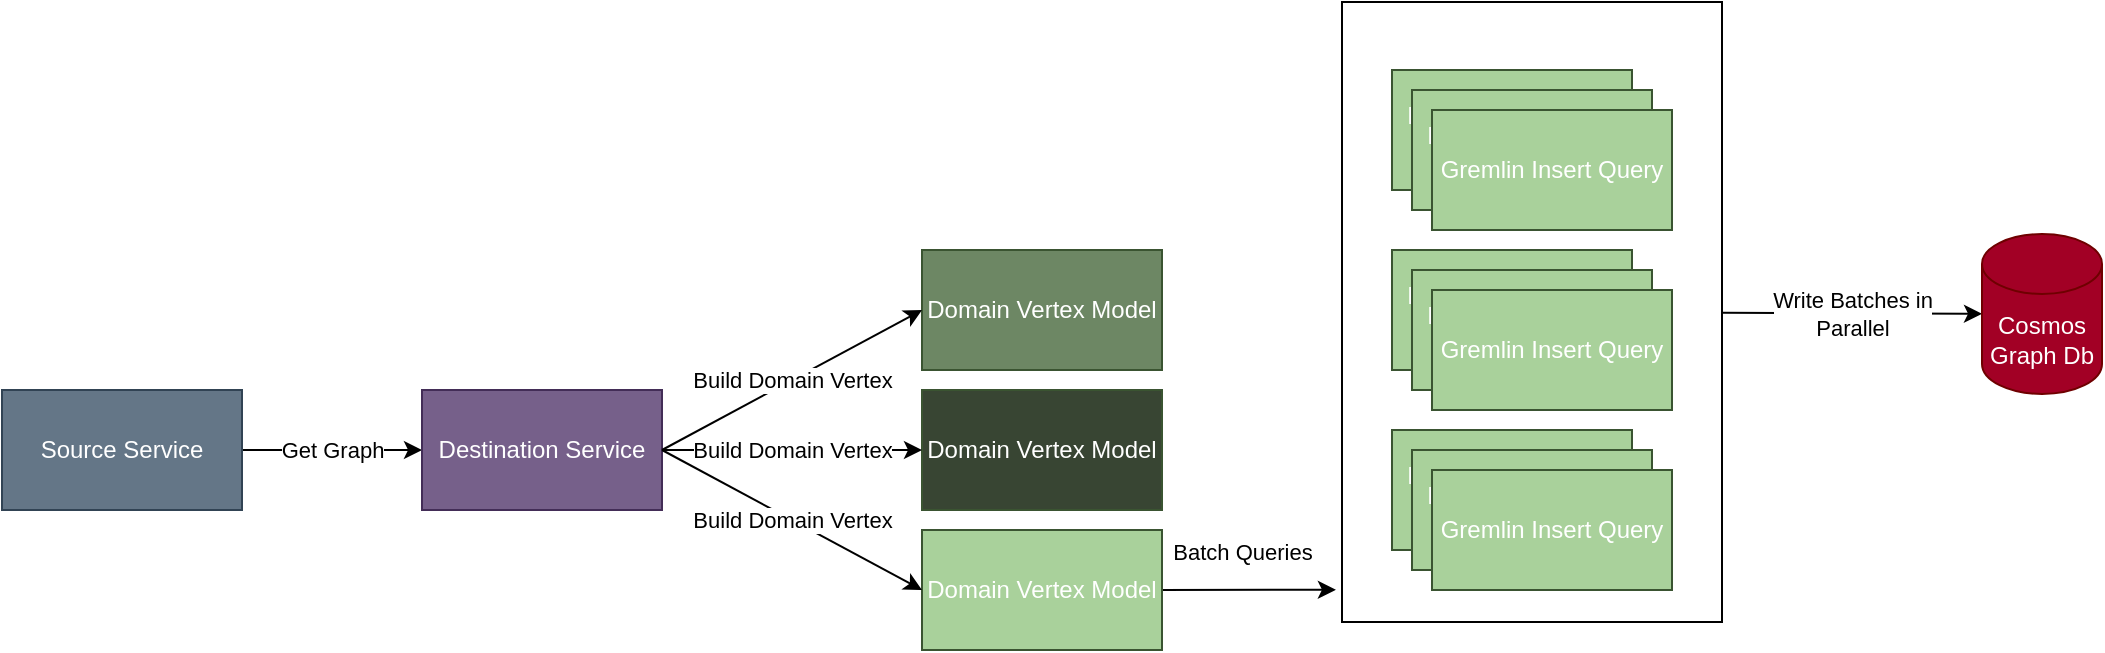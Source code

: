 <mxfile>
    <diagram id="-j3PM6E3SZjeZZPbygQz" name="Page-1">
        <mxGraphModel dx="943" dy="778" grid="1" gridSize="10" guides="1" tooltips="1" connect="1" arrows="1" fold="1" page="1" pageScale="1" pageWidth="1100" pageHeight="850" math="0" shadow="0">
            <root>
                <mxCell id="0"/>
                <mxCell id="1" parent="0"/>
                <mxCell id="27" value="Write Batches in &lt;br&gt;Parallel" style="edgeStyle=none;html=1;" parent="1" source="25" target="20" edge="1">
                    <mxGeometry relative="1" as="geometry"/>
                </mxCell>
                <mxCell id="25" value="" style="rounded=0;whiteSpace=wrap;html=1;fillColor=none;" parent="1" vertex="1">
                    <mxGeometry x="680" y="185" width="190" height="310" as="geometry"/>
                </mxCell>
                <mxCell id="21" value="Get Graph" style="edgeStyle=none;html=1;" parent="1" source="2" target="3" edge="1">
                    <mxGeometry relative="1" as="geometry"/>
                </mxCell>
                <mxCell id="2" value="Source Service" style="rounded=0;whiteSpace=wrap;html=1;fillColor=#647687;fontColor=#ffffff;strokeColor=#314354;" parent="1" vertex="1">
                    <mxGeometry x="10" y="379" width="120" height="60" as="geometry"/>
                </mxCell>
                <mxCell id="3" value="Destination Service" style="rounded=0;whiteSpace=wrap;html=1;fillColor=#76608a;fontColor=#ffffff;strokeColor=#432D57;" parent="1" vertex="1">
                    <mxGeometry x="220" y="379" width="120" height="60" as="geometry"/>
                </mxCell>
                <mxCell id="26" value="Batch Queries&lt;br&gt;" style="edgeStyle=none;html=1;entryX=-0.016;entryY=0.948;entryDx=0;entryDy=0;exitX=1;exitY=0.5;exitDx=0;exitDy=0;entryPerimeter=0;" parent="1" source="6" target="25" edge="1">
                    <mxGeometry x="-0.079" y="19" relative="1" as="geometry">
                        <mxPoint as="offset"/>
                    </mxGeometry>
                </mxCell>
                <mxCell id="4" value="Domain Vertex Model" style="rounded=0;whiteSpace=wrap;html=1;fillColor=#6d8764;fontColor=#ffffff;strokeColor=#3A5431;" parent="1" vertex="1">
                    <mxGeometry x="470" y="309" width="120" height="60" as="geometry"/>
                </mxCell>
                <mxCell id="5" value="Domain Vertex Model" style="rounded=0;whiteSpace=wrap;html=1;fillColor=#384533;fontColor=#ffffff;strokeColor=#3A5431;" parent="1" vertex="1">
                    <mxGeometry x="470" y="379" width="120" height="60" as="geometry"/>
                </mxCell>
                <mxCell id="6" value="Domain Vertex Model" style="rounded=0;whiteSpace=wrap;html=1;fillColor=#A9D19B;fontColor=#ffffff;strokeColor=#3A5431;" parent="1" vertex="1">
                    <mxGeometry x="470" y="449" width="120" height="60" as="geometry"/>
                </mxCell>
                <mxCell id="8" value="Destination Domain Vertex" style="rounded=0;whiteSpace=wrap;html=1;fillColor=#A9D19B;fontColor=#ffffff;strokeColor=#3A5431;" parent="1" vertex="1">
                    <mxGeometry x="705" y="219" width="120" height="60" as="geometry"/>
                </mxCell>
                <mxCell id="9" value="Destination Domain Vertex" style="rounded=0;whiteSpace=wrap;html=1;fillColor=#A9D19B;fontColor=#ffffff;strokeColor=#3A5431;" parent="1" vertex="1">
                    <mxGeometry x="715" y="229" width="120" height="60" as="geometry"/>
                </mxCell>
                <mxCell id="10" value="Gremlin Insert Query" style="rounded=0;whiteSpace=wrap;html=1;fillColor=#A9D19B;fontColor=#ffffff;strokeColor=#3A5431;" parent="1" vertex="1">
                    <mxGeometry x="725" y="239" width="120" height="60" as="geometry"/>
                </mxCell>
                <mxCell id="11" value="Destination Domain Vertex" style="rounded=0;whiteSpace=wrap;html=1;fillColor=#A9D19B;fontColor=#ffffff;strokeColor=#3A5431;" parent="1" vertex="1">
                    <mxGeometry x="705" y="309" width="120" height="60" as="geometry"/>
                </mxCell>
                <mxCell id="12" value="Destination Domain Vertex" style="rounded=0;whiteSpace=wrap;html=1;fillColor=#A9D19B;fontColor=#ffffff;strokeColor=#3A5431;" parent="1" vertex="1">
                    <mxGeometry x="715" y="319" width="120" height="60" as="geometry"/>
                </mxCell>
                <mxCell id="13" value="Gremlin Insert Query" style="rounded=0;whiteSpace=wrap;html=1;fillColor=#A9D19B;fontColor=#ffffff;strokeColor=#3A5431;" parent="1" vertex="1">
                    <mxGeometry x="725" y="329" width="120" height="60" as="geometry"/>
                </mxCell>
                <mxCell id="17" value="Destination Domain Vertex" style="rounded=0;whiteSpace=wrap;html=1;fillColor=#A9D19B;fontColor=#ffffff;strokeColor=#3A5431;" parent="1" vertex="1">
                    <mxGeometry x="705" y="399" width="120" height="60" as="geometry"/>
                </mxCell>
                <mxCell id="18" value="Destination Domain Vertex" style="rounded=0;whiteSpace=wrap;html=1;fillColor=#A9D19B;fontColor=#ffffff;strokeColor=#3A5431;" parent="1" vertex="1">
                    <mxGeometry x="715" y="409" width="120" height="60" as="geometry"/>
                </mxCell>
                <mxCell id="19" value="Gremlin Insert Query" style="rounded=0;whiteSpace=wrap;html=1;fillColor=#A9D19B;fontColor=#ffffff;strokeColor=#3A5431;" parent="1" vertex="1">
                    <mxGeometry x="725" y="419" width="120" height="60" as="geometry"/>
                </mxCell>
                <mxCell id="20" value="Cosmos Graph Db" style="shape=cylinder3;whiteSpace=wrap;html=1;boundedLbl=1;backgroundOutline=1;size=15;fillColor=#a20025;fontColor=#ffffff;strokeColor=#6F0000;" parent="1" vertex="1">
                    <mxGeometry x="1000" y="301" width="60" height="80" as="geometry"/>
                </mxCell>
                <mxCell id="22" value="Build Domain Vertex" style="edgeStyle=none;html=1;exitX=1;exitY=0.5;exitDx=0;exitDy=0;entryX=0;entryY=0.5;entryDx=0;entryDy=0;" parent="1" source="3" target="4" edge="1">
                    <mxGeometry relative="1" as="geometry">
                        <mxPoint x="190" y="419" as="sourcePoint"/>
                        <mxPoint x="230" y="419" as="targetPoint"/>
                        <Array as="points"/>
                    </mxGeometry>
                </mxCell>
                <mxCell id="23" value="Build Domain Vertex" style="edgeStyle=none;html=1;exitX=1;exitY=0.5;exitDx=0;exitDy=0;entryX=0;entryY=0.5;entryDx=0;entryDy=0;" parent="1" source="3" target="5" edge="1">
                    <mxGeometry relative="1" as="geometry">
                        <mxPoint x="350" y="419" as="sourcePoint"/>
                        <mxPoint x="450" y="349" as="targetPoint"/>
                        <Array as="points"/>
                    </mxGeometry>
                </mxCell>
                <mxCell id="24" value="Build Domain Vertex" style="edgeStyle=none;html=1;exitX=1;exitY=0.5;exitDx=0;exitDy=0;entryX=0;entryY=0.5;entryDx=0;entryDy=0;" parent="1" source="3" target="6" edge="1">
                    <mxGeometry relative="1" as="geometry">
                        <mxPoint x="350" y="419" as="sourcePoint"/>
                        <mxPoint x="450" y="419" as="targetPoint"/>
                        <Array as="points"/>
                    </mxGeometry>
                </mxCell>
            </root>
        </mxGraphModel>
    </diagram>
</mxfile>